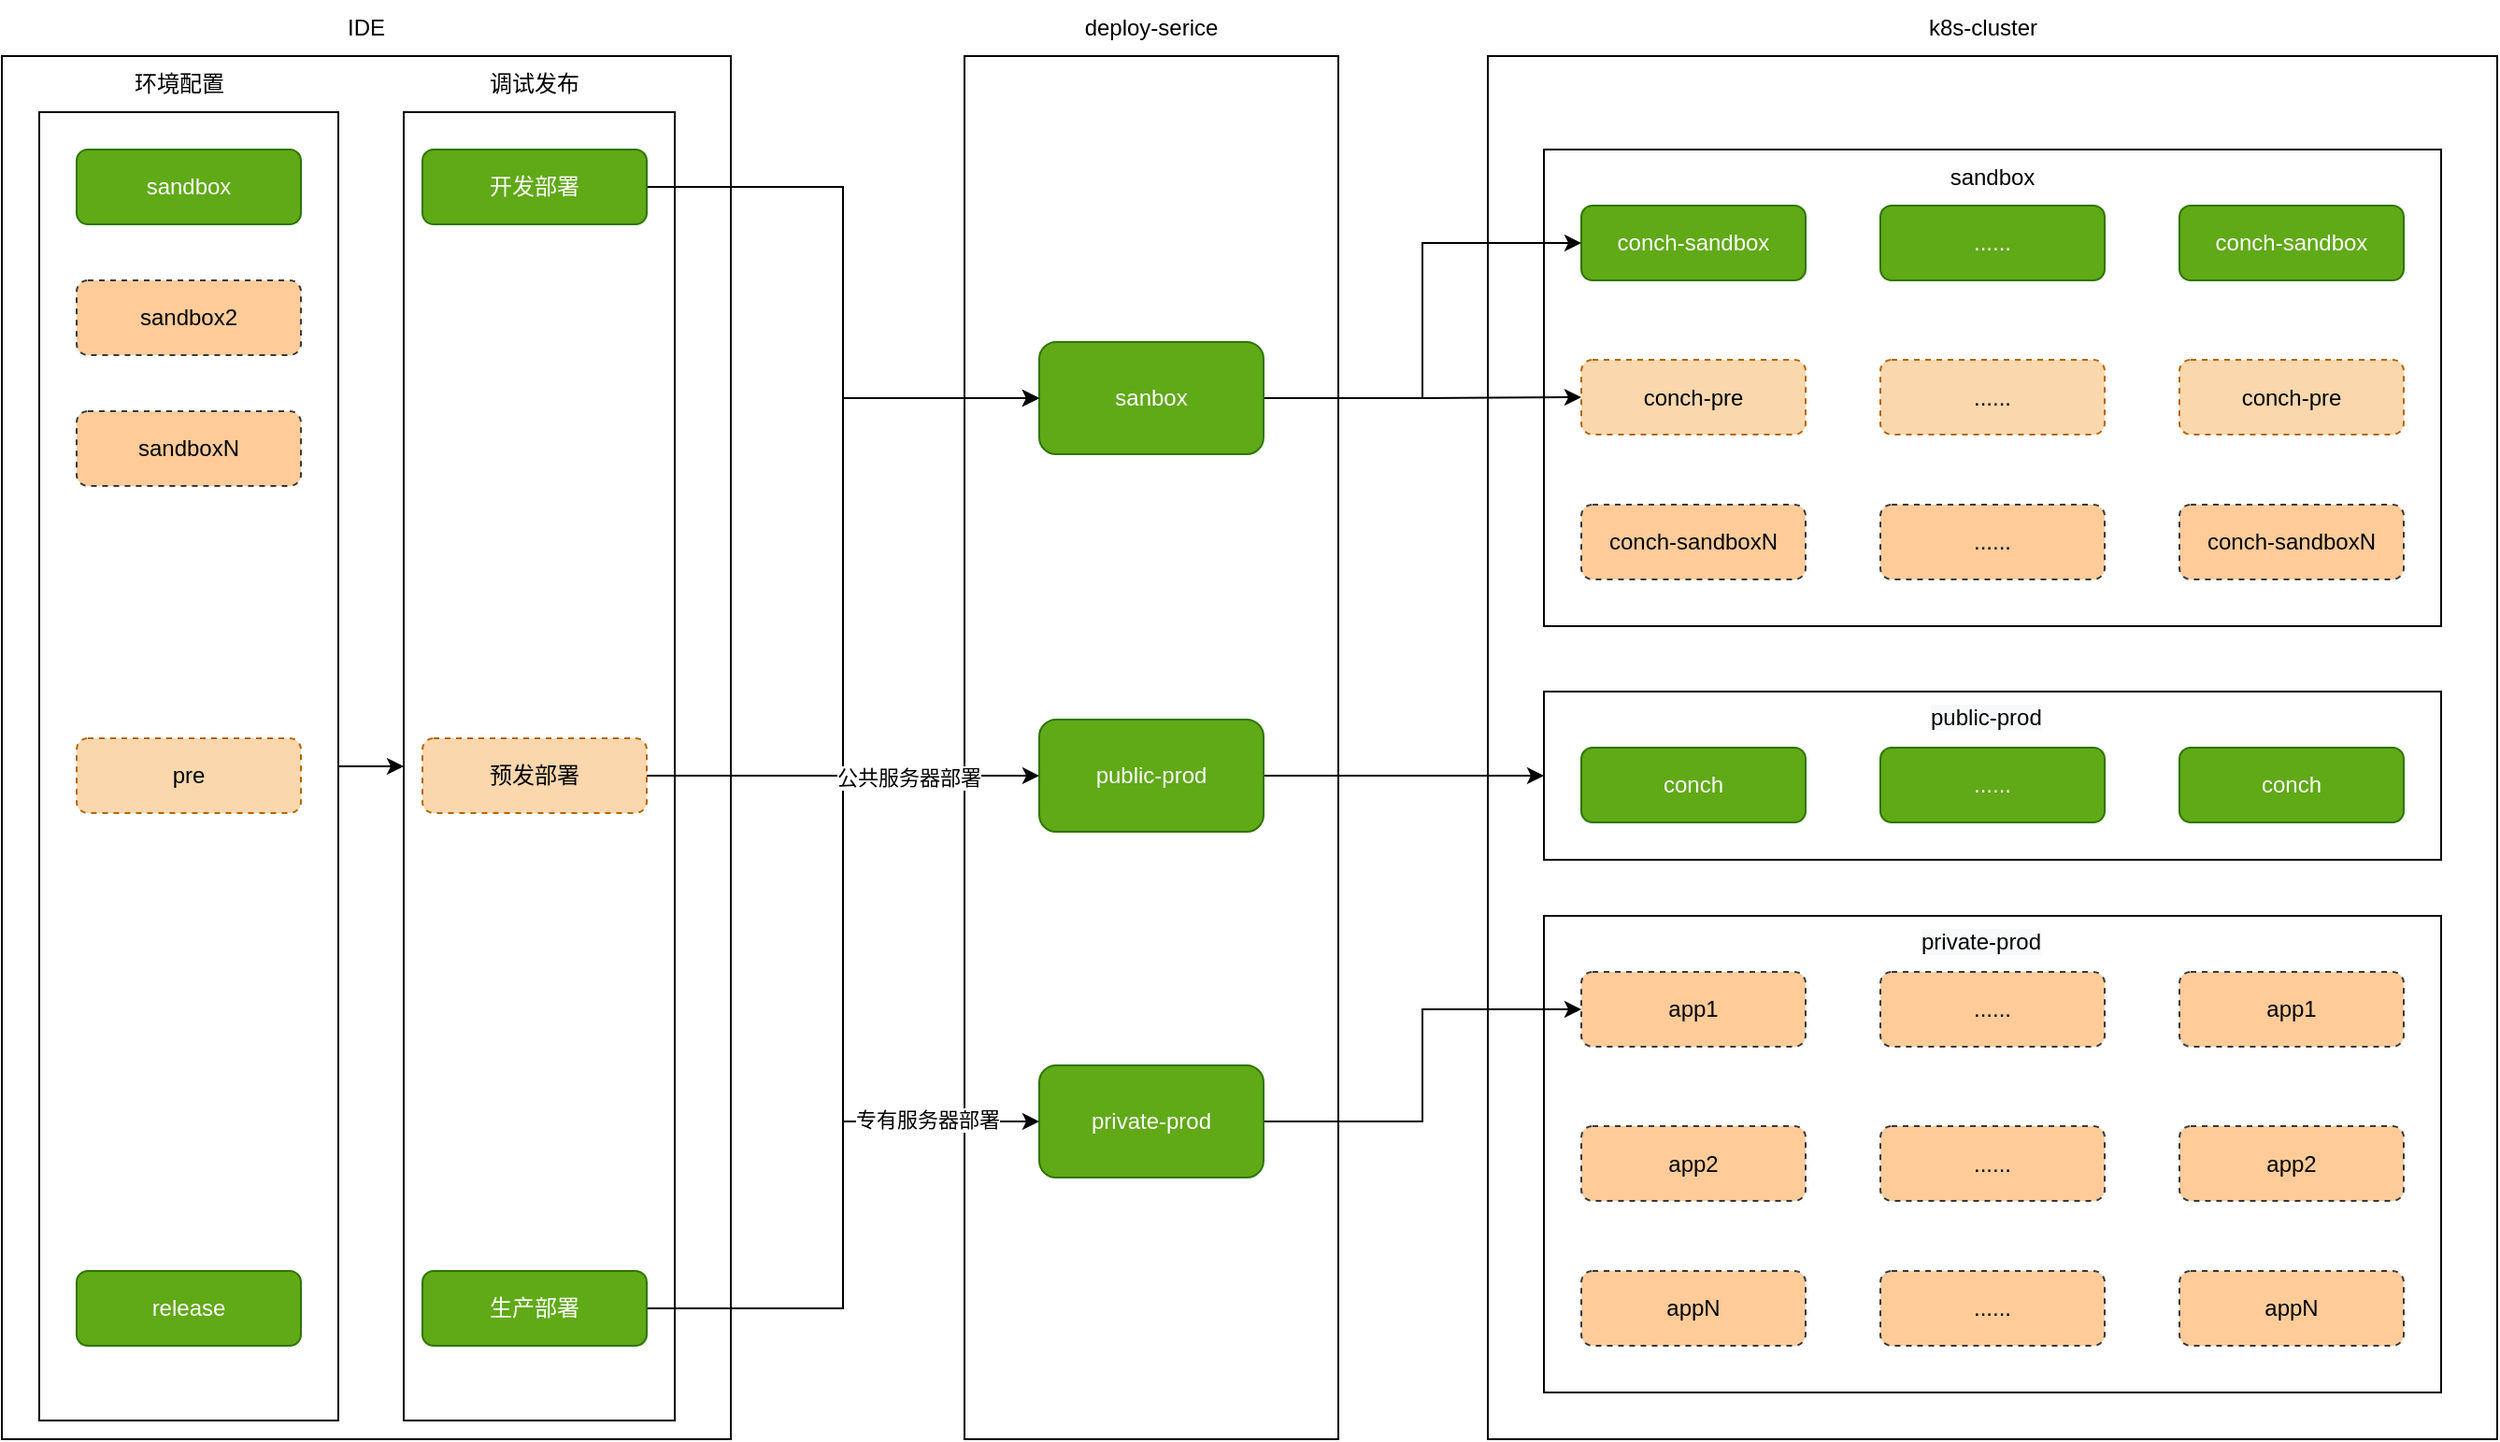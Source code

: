 <mxfile version="17.4.4" type="github">
  <diagram id="JbQxJkkLLPl125m9ytiG" name="第 1 页">
    <mxGraphModel dx="2066" dy="1154" grid="1" gridSize="10" guides="1" tooltips="1" connect="1" arrows="1" fold="1" page="1" pageScale="1" pageWidth="2339" pageHeight="3300" math="0" shadow="0">
      <root>
        <mxCell id="0" />
        <mxCell id="1" parent="0" />
        <mxCell id="aSiUqHWqFGhoxESpsvya-60" value="" style="rounded=0;whiteSpace=wrap;html=1;" vertex="1" parent="1">
          <mxGeometry x="490" y="140" width="390" height="740" as="geometry" />
        </mxCell>
        <mxCell id="aSiUqHWqFGhoxESpsvya-67" value="" style="rounded=0;whiteSpace=wrap;html=1;strokeColor=#000000;" vertex="1" parent="1">
          <mxGeometry x="705" y="170" width="145" height="700" as="geometry" />
        </mxCell>
        <mxCell id="aSiUqHWqFGhoxESpsvya-35" value="" style="rounded=0;whiteSpace=wrap;html=1;" vertex="1" parent="1">
          <mxGeometry x="1285" y="140" width="540" height="740" as="geometry" />
        </mxCell>
        <mxCell id="aSiUqHWqFGhoxESpsvya-4" value="" style="rounded=0;whiteSpace=wrap;html=1;" vertex="1" parent="1">
          <mxGeometry x="1315" y="190" width="480" height="255" as="geometry" />
        </mxCell>
        <mxCell id="aSiUqHWqFGhoxESpsvya-5" value="" style="rounded=0;whiteSpace=wrap;html=1;" vertex="1" parent="1">
          <mxGeometry x="1315" y="480" width="480" height="90" as="geometry" />
        </mxCell>
        <mxCell id="aSiUqHWqFGhoxESpsvya-7" value="conch-sandbox" style="rounded=1;whiteSpace=wrap;html=1;fillColor=#60a917;fontColor=#ffffff;strokeColor=#2D7600;" vertex="1" parent="1">
          <mxGeometry x="1335" y="220" width="120" height="40" as="geometry" />
        </mxCell>
        <mxCell id="aSiUqHWqFGhoxESpsvya-10" value="......" style="rounded=1;whiteSpace=wrap;html=1;fillColor=#60a917;fontColor=#ffffff;strokeColor=#2D7600;" vertex="1" parent="1">
          <mxGeometry x="1495" y="220" width="120" height="40" as="geometry" />
        </mxCell>
        <mxCell id="aSiUqHWqFGhoxESpsvya-11" value="conch-sandbox" style="rounded=1;whiteSpace=wrap;html=1;fillColor=#60a917;fontColor=#ffffff;strokeColor=#2D7600;" vertex="1" parent="1">
          <mxGeometry x="1655" y="220" width="120" height="40" as="geometry" />
        </mxCell>
        <mxCell id="aSiUqHWqFGhoxESpsvya-12" value="conch-pre" style="rounded=1;whiteSpace=wrap;html=1;fillColor=#fad7ac;strokeColor=#b46504;dashed=1;" vertex="1" parent="1">
          <mxGeometry x="1335" y="302.5" width="120" height="40" as="geometry" />
        </mxCell>
        <mxCell id="aSiUqHWqFGhoxESpsvya-13" value="......" style="rounded=1;whiteSpace=wrap;html=1;fillColor=#fad7ac;strokeColor=#b46504;dashed=1;" vertex="1" parent="1">
          <mxGeometry x="1495" y="302.5" width="120" height="40" as="geometry" />
        </mxCell>
        <mxCell id="aSiUqHWqFGhoxESpsvya-14" value="conch-pre" style="rounded=1;whiteSpace=wrap;html=1;fillColor=#fad7ac;strokeColor=#b46504;dashed=1;" vertex="1" parent="1">
          <mxGeometry x="1655" y="302.5" width="120" height="40" as="geometry" />
        </mxCell>
        <mxCell id="aSiUqHWqFGhoxESpsvya-15" value="conch-sandboxN" style="rounded=1;whiteSpace=wrap;html=1;fillColor=#ffcc99;strokeColor=#36393d;dashed=1;" vertex="1" parent="1">
          <mxGeometry x="1335" y="380" width="120" height="40" as="geometry" />
        </mxCell>
        <mxCell id="aSiUqHWqFGhoxESpsvya-16" value="......" style="rounded=1;whiteSpace=wrap;html=1;fillColor=#ffcc99;strokeColor=#36393d;dashed=1;" vertex="1" parent="1">
          <mxGeometry x="1495" y="380" width="120" height="40" as="geometry" />
        </mxCell>
        <mxCell id="aSiUqHWqFGhoxESpsvya-17" value="conch-sandboxN" style="rounded=1;whiteSpace=wrap;html=1;fillColor=#ffcc99;strokeColor=#36393d;dashed=1;" vertex="1" parent="1">
          <mxGeometry x="1655" y="380" width="120" height="40" as="geometry" />
        </mxCell>
        <mxCell id="aSiUqHWqFGhoxESpsvya-19" value="conch" style="rounded=1;whiteSpace=wrap;html=1;fillColor=#60a917;fontColor=#ffffff;strokeColor=#2D7600;" vertex="1" parent="1">
          <mxGeometry x="1335" y="510" width="120" height="40" as="geometry" />
        </mxCell>
        <mxCell id="aSiUqHWqFGhoxESpsvya-20" value="......" style="rounded=1;whiteSpace=wrap;html=1;fillColor=#60a917;fontColor=#ffffff;strokeColor=#2D7600;" vertex="1" parent="1">
          <mxGeometry x="1495" y="510" width="120" height="40" as="geometry" />
        </mxCell>
        <mxCell id="aSiUqHWqFGhoxESpsvya-21" value="conch" style="rounded=1;whiteSpace=wrap;html=1;fillColor=#60a917;fontColor=#ffffff;strokeColor=#2D7600;" vertex="1" parent="1">
          <mxGeometry x="1655" y="510" width="120" height="40" as="geometry" />
        </mxCell>
        <mxCell id="aSiUqHWqFGhoxESpsvya-22" value="" style="rounded=0;whiteSpace=wrap;html=1;" vertex="1" parent="1">
          <mxGeometry x="1315" y="600" width="480" height="255" as="geometry" />
        </mxCell>
        <mxCell id="aSiUqHWqFGhoxESpsvya-23" value="app1" style="rounded=1;whiteSpace=wrap;html=1;fillColor=#ffcc99;strokeColor=#36393d;dashed=1;" vertex="1" parent="1">
          <mxGeometry x="1335" y="630" width="120" height="40" as="geometry" />
        </mxCell>
        <mxCell id="aSiUqHWqFGhoxESpsvya-24" value="......" style="rounded=1;whiteSpace=wrap;html=1;fillColor=#ffcc99;strokeColor=#36393d;dashed=1;" vertex="1" parent="1">
          <mxGeometry x="1495" y="630" width="120" height="40" as="geometry" />
        </mxCell>
        <mxCell id="aSiUqHWqFGhoxESpsvya-25" value="app1" style="rounded=1;whiteSpace=wrap;html=1;fillColor=#ffcc99;strokeColor=#36393d;dashed=1;" vertex="1" parent="1">
          <mxGeometry x="1655" y="630" width="120" height="40" as="geometry" />
        </mxCell>
        <mxCell id="aSiUqHWqFGhoxESpsvya-26" value="app2" style="rounded=1;whiteSpace=wrap;html=1;fillColor=#ffcc99;strokeColor=#36393d;dashed=1;" vertex="1" parent="1">
          <mxGeometry x="1335" y="712.5" width="120" height="40" as="geometry" />
        </mxCell>
        <mxCell id="aSiUqHWqFGhoxESpsvya-27" value="......" style="rounded=1;whiteSpace=wrap;html=1;fillColor=#ffcc99;strokeColor=#36393d;dashed=1;" vertex="1" parent="1">
          <mxGeometry x="1495" y="712.5" width="120" height="40" as="geometry" />
        </mxCell>
        <mxCell id="aSiUqHWqFGhoxESpsvya-28" value="app2" style="rounded=1;whiteSpace=wrap;html=1;fillColor=#ffcc99;strokeColor=#36393d;dashed=1;" vertex="1" parent="1">
          <mxGeometry x="1655" y="712.5" width="120" height="40" as="geometry" />
        </mxCell>
        <mxCell id="aSiUqHWqFGhoxESpsvya-29" value="appN" style="rounded=1;whiteSpace=wrap;html=1;fillColor=#ffcc99;strokeColor=#36393d;dashed=1;" vertex="1" parent="1">
          <mxGeometry x="1335" y="790" width="120" height="40" as="geometry" />
        </mxCell>
        <mxCell id="aSiUqHWqFGhoxESpsvya-30" value="......" style="rounded=1;whiteSpace=wrap;html=1;fillColor=#ffcc99;strokeColor=#36393d;dashed=1;" vertex="1" parent="1">
          <mxGeometry x="1495" y="790" width="120" height="40" as="geometry" />
        </mxCell>
        <mxCell id="aSiUqHWqFGhoxESpsvya-31" value="appN" style="rounded=1;whiteSpace=wrap;html=1;fillColor=#ffcc99;strokeColor=#36393d;dashed=1;" vertex="1" parent="1">
          <mxGeometry x="1655" y="790" width="120" height="40" as="geometry" />
        </mxCell>
        <mxCell id="aSiUqHWqFGhoxESpsvya-32" value="sandbox" style="text;html=1;strokeColor=none;fillColor=none;align=center;verticalAlign=middle;whiteSpace=wrap;rounded=0;" vertex="1" parent="1">
          <mxGeometry x="1525" y="190" width="60" height="30" as="geometry" />
        </mxCell>
        <mxCell id="aSiUqHWqFGhoxESpsvya-33" value="&lt;meta charset=&quot;utf-8&quot;&gt;&lt;span style=&quot;color: rgb(0, 0, 0); font-family: helvetica; font-size: 12px; font-style: normal; font-weight: 400; letter-spacing: normal; text-align: center; text-indent: 0px; text-transform: none; word-spacing: 0px; background-color: rgb(248, 249, 250); display: inline; float: none;&quot;&gt;public-prod&lt;/span&gt;" style="text;whiteSpace=wrap;html=1;" vertex="1" parent="1">
          <mxGeometry x="1520" y="480" width="80" height="30" as="geometry" />
        </mxCell>
        <mxCell id="aSiUqHWqFGhoxESpsvya-34" value="&lt;span style=&quot;color: rgb(0 , 0 , 0) ; font-family: &amp;#34;helvetica&amp;#34; ; font-size: 12px ; font-style: normal ; font-weight: 400 ; letter-spacing: normal ; text-align: center ; text-indent: 0px ; text-transform: none ; word-spacing: 0px ; background-color: rgb(248 , 249 , 250) ; display: inline ; float: none&quot;&gt;private-prod&lt;/span&gt;" style="text;whiteSpace=wrap;html=1;" vertex="1" parent="1">
          <mxGeometry x="1515" y="600" width="80" height="30" as="geometry" />
        </mxCell>
        <mxCell id="aSiUqHWqFGhoxESpsvya-37" value="k8s-cluster" style="text;html=1;strokeColor=none;fillColor=none;align=center;verticalAlign=middle;whiteSpace=wrap;rounded=0;" vertex="1" parent="1">
          <mxGeometry x="1500" y="110" width="100" height="30" as="geometry" />
        </mxCell>
        <mxCell id="aSiUqHWqFGhoxESpsvya-38" value="" style="rounded=0;whiteSpace=wrap;html=1;" vertex="1" parent="1">
          <mxGeometry x="1005" y="140" width="200" height="740" as="geometry" />
        </mxCell>
        <mxCell id="aSiUqHWqFGhoxESpsvya-52" style="edgeStyle=orthogonalEdgeStyle;rounded=0;orthogonalLoop=1;jettySize=auto;html=1;exitX=1;exitY=0.5;exitDx=0;exitDy=0;entryX=0;entryY=0.5;entryDx=0;entryDy=0;strokeColor=#000000;strokeWidth=1;" edge="1" parent="1" source="aSiUqHWqFGhoxESpsvya-39" target="aSiUqHWqFGhoxESpsvya-7">
          <mxGeometry relative="1" as="geometry" />
        </mxCell>
        <mxCell id="aSiUqHWqFGhoxESpsvya-58" style="edgeStyle=orthogonalEdgeStyle;rounded=0;orthogonalLoop=1;jettySize=auto;html=1;exitX=1;exitY=0.5;exitDx=0;exitDy=0;strokeColor=#000000;strokeWidth=1;" edge="1" parent="1" source="aSiUqHWqFGhoxESpsvya-39" target="aSiUqHWqFGhoxESpsvya-12">
          <mxGeometry relative="1" as="geometry" />
        </mxCell>
        <mxCell id="aSiUqHWqFGhoxESpsvya-39" value="sanbox" style="rounded=1;whiteSpace=wrap;html=1;fillColor=#60a917;fontColor=#ffffff;strokeColor=#2D7600;" vertex="1" parent="1">
          <mxGeometry x="1045" y="293" width="120" height="60" as="geometry" />
        </mxCell>
        <mxCell id="aSiUqHWqFGhoxESpsvya-62" style="edgeStyle=orthogonalEdgeStyle;rounded=0;orthogonalLoop=1;jettySize=auto;html=1;exitX=1;exitY=0.5;exitDx=0;exitDy=0;strokeColor=#000000;strokeWidth=1;" edge="1" parent="1" source="aSiUqHWqFGhoxESpsvya-41" target="aSiUqHWqFGhoxESpsvya-5">
          <mxGeometry relative="1" as="geometry" />
        </mxCell>
        <mxCell id="aSiUqHWqFGhoxESpsvya-41" value="public-prod" style="rounded=1;whiteSpace=wrap;html=1;fillColor=#60a917;fontColor=#ffffff;strokeColor=#2D7600;" vertex="1" parent="1">
          <mxGeometry x="1045" y="495" width="120" height="60" as="geometry" />
        </mxCell>
        <mxCell id="aSiUqHWqFGhoxESpsvya-64" style="edgeStyle=orthogonalEdgeStyle;rounded=0;orthogonalLoop=1;jettySize=auto;html=1;exitX=1;exitY=0.5;exitDx=0;exitDy=0;entryX=0;entryY=0.5;entryDx=0;entryDy=0;strokeColor=#000000;strokeWidth=1;" edge="1" parent="1" source="aSiUqHWqFGhoxESpsvya-42" target="aSiUqHWqFGhoxESpsvya-23">
          <mxGeometry relative="1" as="geometry" />
        </mxCell>
        <mxCell id="aSiUqHWqFGhoxESpsvya-42" value="private-prod" style="rounded=1;whiteSpace=wrap;html=1;fillColor=#60a917;fontColor=#ffffff;strokeColor=#2D7600;" vertex="1" parent="1">
          <mxGeometry x="1045" y="680" width="120" height="60" as="geometry" />
        </mxCell>
        <mxCell id="aSiUqHWqFGhoxESpsvya-43" value="deploy-serice" style="text;html=1;strokeColor=none;fillColor=none;align=center;verticalAlign=middle;whiteSpace=wrap;rounded=0;" vertex="1" parent="1">
          <mxGeometry x="1055" y="110" width="100" height="30" as="geometry" />
        </mxCell>
        <mxCell id="aSiUqHWqFGhoxESpsvya-56" style="edgeStyle=orthogonalEdgeStyle;rounded=0;orthogonalLoop=1;jettySize=auto;html=1;exitX=1;exitY=0.5;exitDx=0;exitDy=0;entryX=0;entryY=0.5;entryDx=0;entryDy=0;fillColor=#60a917;strokeColor=#000000;strokeWidth=1;" edge="1" parent="1" source="aSiUqHWqFGhoxESpsvya-50" target="aSiUqHWqFGhoxESpsvya-39">
          <mxGeometry relative="1" as="geometry" />
        </mxCell>
        <mxCell id="aSiUqHWqFGhoxESpsvya-50" value="开发部署" style="rounded=1;whiteSpace=wrap;html=1;fillColor=#60a917;fontColor=#ffffff;strokeColor=#2D7600;" vertex="1" parent="1">
          <mxGeometry x="715" y="190" width="120" height="40" as="geometry" />
        </mxCell>
        <mxCell id="aSiUqHWqFGhoxESpsvya-57" style="edgeStyle=orthogonalEdgeStyle;rounded=0;orthogonalLoop=1;jettySize=auto;html=1;exitX=1;exitY=0.5;exitDx=0;exitDy=0;entryX=0;entryY=0.5;entryDx=0;entryDy=0;strokeColor=#000000;strokeWidth=1;" edge="1" parent="1" source="aSiUqHWqFGhoxESpsvya-53" target="aSiUqHWqFGhoxESpsvya-39">
          <mxGeometry relative="1" as="geometry" />
        </mxCell>
        <mxCell id="aSiUqHWqFGhoxESpsvya-53" value="预发部署" style="rounded=1;whiteSpace=wrap;html=1;fillColor=#fad7ac;strokeColor=#b46504;dashed=1;" vertex="1" parent="1">
          <mxGeometry x="715" y="505" width="120" height="40" as="geometry" />
        </mxCell>
        <mxCell id="aSiUqHWqFGhoxESpsvya-59" style="edgeStyle=orthogonalEdgeStyle;rounded=0;orthogonalLoop=1;jettySize=auto;html=1;exitX=1;exitY=0.5;exitDx=0;exitDy=0;entryX=0;entryY=0.5;entryDx=0;entryDy=0;strokeColor=#000000;strokeWidth=1;" edge="1" parent="1" source="aSiUqHWqFGhoxESpsvya-54" target="aSiUqHWqFGhoxESpsvya-41">
          <mxGeometry relative="1" as="geometry" />
        </mxCell>
        <mxCell id="aSiUqHWqFGhoxESpsvya-66" value="公共服务器部署" style="edgeLabel;html=1;align=center;verticalAlign=middle;resizable=0;points=[];" vertex="1" connectable="0" parent="aSiUqHWqFGhoxESpsvya-59">
          <mxGeometry x="0.717" relative="1" as="geometry">
            <mxPoint y="1" as="offset" />
          </mxGeometry>
        </mxCell>
        <mxCell id="aSiUqHWqFGhoxESpsvya-63" style="edgeStyle=orthogonalEdgeStyle;rounded=0;orthogonalLoop=1;jettySize=auto;html=1;exitX=1;exitY=0.5;exitDx=0;exitDy=0;entryX=0;entryY=0.5;entryDx=0;entryDy=0;strokeColor=#000000;strokeWidth=1;" edge="1" parent="1" source="aSiUqHWqFGhoxESpsvya-54" target="aSiUqHWqFGhoxESpsvya-42">
          <mxGeometry relative="1" as="geometry" />
        </mxCell>
        <mxCell id="aSiUqHWqFGhoxESpsvya-65" value="专有服务器部署" style="edgeLabel;html=1;align=center;verticalAlign=middle;resizable=0;points=[];" vertex="1" connectable="0" parent="aSiUqHWqFGhoxESpsvya-63">
          <mxGeometry x="0.613" y="2" relative="1" as="geometry">
            <mxPoint y="1" as="offset" />
          </mxGeometry>
        </mxCell>
        <mxCell id="aSiUqHWqFGhoxESpsvya-54" value="生产部署" style="rounded=1;whiteSpace=wrap;html=1;fillColor=#60a917;fontColor=#ffffff;strokeColor=#2D7600;" vertex="1" parent="1">
          <mxGeometry x="715" y="790" width="120" height="40" as="geometry" />
        </mxCell>
        <mxCell id="aSiUqHWqFGhoxESpsvya-61" value="IDE" style="text;html=1;strokeColor=none;fillColor=none;align=center;verticalAlign=middle;whiteSpace=wrap;rounded=0;" vertex="1" parent="1">
          <mxGeometry x="635" y="110" width="100" height="30" as="geometry" />
        </mxCell>
        <mxCell id="aSiUqHWqFGhoxESpsvya-80" style="edgeStyle=orthogonalEdgeStyle;rounded=0;orthogonalLoop=1;jettySize=auto;html=1;exitX=1;exitY=0.5;exitDx=0;exitDy=0;entryX=0;entryY=0.5;entryDx=0;entryDy=0;strokeColor=#000000;strokeWidth=1;" edge="1" parent="1" source="aSiUqHWqFGhoxESpsvya-68" target="aSiUqHWqFGhoxESpsvya-67">
          <mxGeometry relative="1" as="geometry" />
        </mxCell>
        <mxCell id="aSiUqHWqFGhoxESpsvya-68" value="" style="rounded=0;whiteSpace=wrap;html=1;strokeColor=#000000;" vertex="1" parent="1">
          <mxGeometry x="510" y="170" width="160" height="700" as="geometry" />
        </mxCell>
        <mxCell id="aSiUqHWqFGhoxESpsvya-69" value="sandbox" style="rounded=1;whiteSpace=wrap;html=1;fillColor=#60a917;fontColor=#ffffff;strokeColor=#2D7600;" vertex="1" parent="1">
          <mxGeometry x="530" y="190" width="120" height="40" as="geometry" />
        </mxCell>
        <mxCell id="aSiUqHWqFGhoxESpsvya-70" value="sandbox2" style="rounded=1;whiteSpace=wrap;html=1;dashed=1;fillColor=#ffcc99;strokeColor=#36393d;" vertex="1" parent="1">
          <mxGeometry x="530" y="260" width="120" height="40" as="geometry" />
        </mxCell>
        <mxCell id="aSiUqHWqFGhoxESpsvya-72" value="sandboxN" style="rounded=1;whiteSpace=wrap;html=1;dashed=1;fillColor=#ffcc99;strokeColor=#36393d;" vertex="1" parent="1">
          <mxGeometry x="530" y="330" width="120" height="40" as="geometry" />
        </mxCell>
        <mxCell id="aSiUqHWqFGhoxESpsvya-73" value="环境配置" style="text;html=1;strokeColor=none;fillColor=none;align=center;verticalAlign=middle;whiteSpace=wrap;rounded=0;" vertex="1" parent="1">
          <mxGeometry x="555" y="140" width="60" height="30" as="geometry" />
        </mxCell>
        <mxCell id="aSiUqHWqFGhoxESpsvya-74" value="调试发布" style="text;html=1;strokeColor=none;fillColor=none;align=center;verticalAlign=middle;whiteSpace=wrap;rounded=0;" vertex="1" parent="1">
          <mxGeometry x="745" y="140" width="60" height="30" as="geometry" />
        </mxCell>
        <mxCell id="aSiUqHWqFGhoxESpsvya-75" value="pre" style="rounded=1;whiteSpace=wrap;html=1;fillColor=#fad7ac;strokeColor=#b46504;dashed=1;" vertex="1" parent="1">
          <mxGeometry x="530" y="505" width="120" height="40" as="geometry" />
        </mxCell>
        <mxCell id="aSiUqHWqFGhoxESpsvya-76" value="release" style="rounded=1;whiteSpace=wrap;html=1;fillColor=#60a917;fontColor=#ffffff;strokeColor=#2D7600;" vertex="1" parent="1">
          <mxGeometry x="530" y="790" width="120" height="40" as="geometry" />
        </mxCell>
      </root>
    </mxGraphModel>
  </diagram>
</mxfile>
